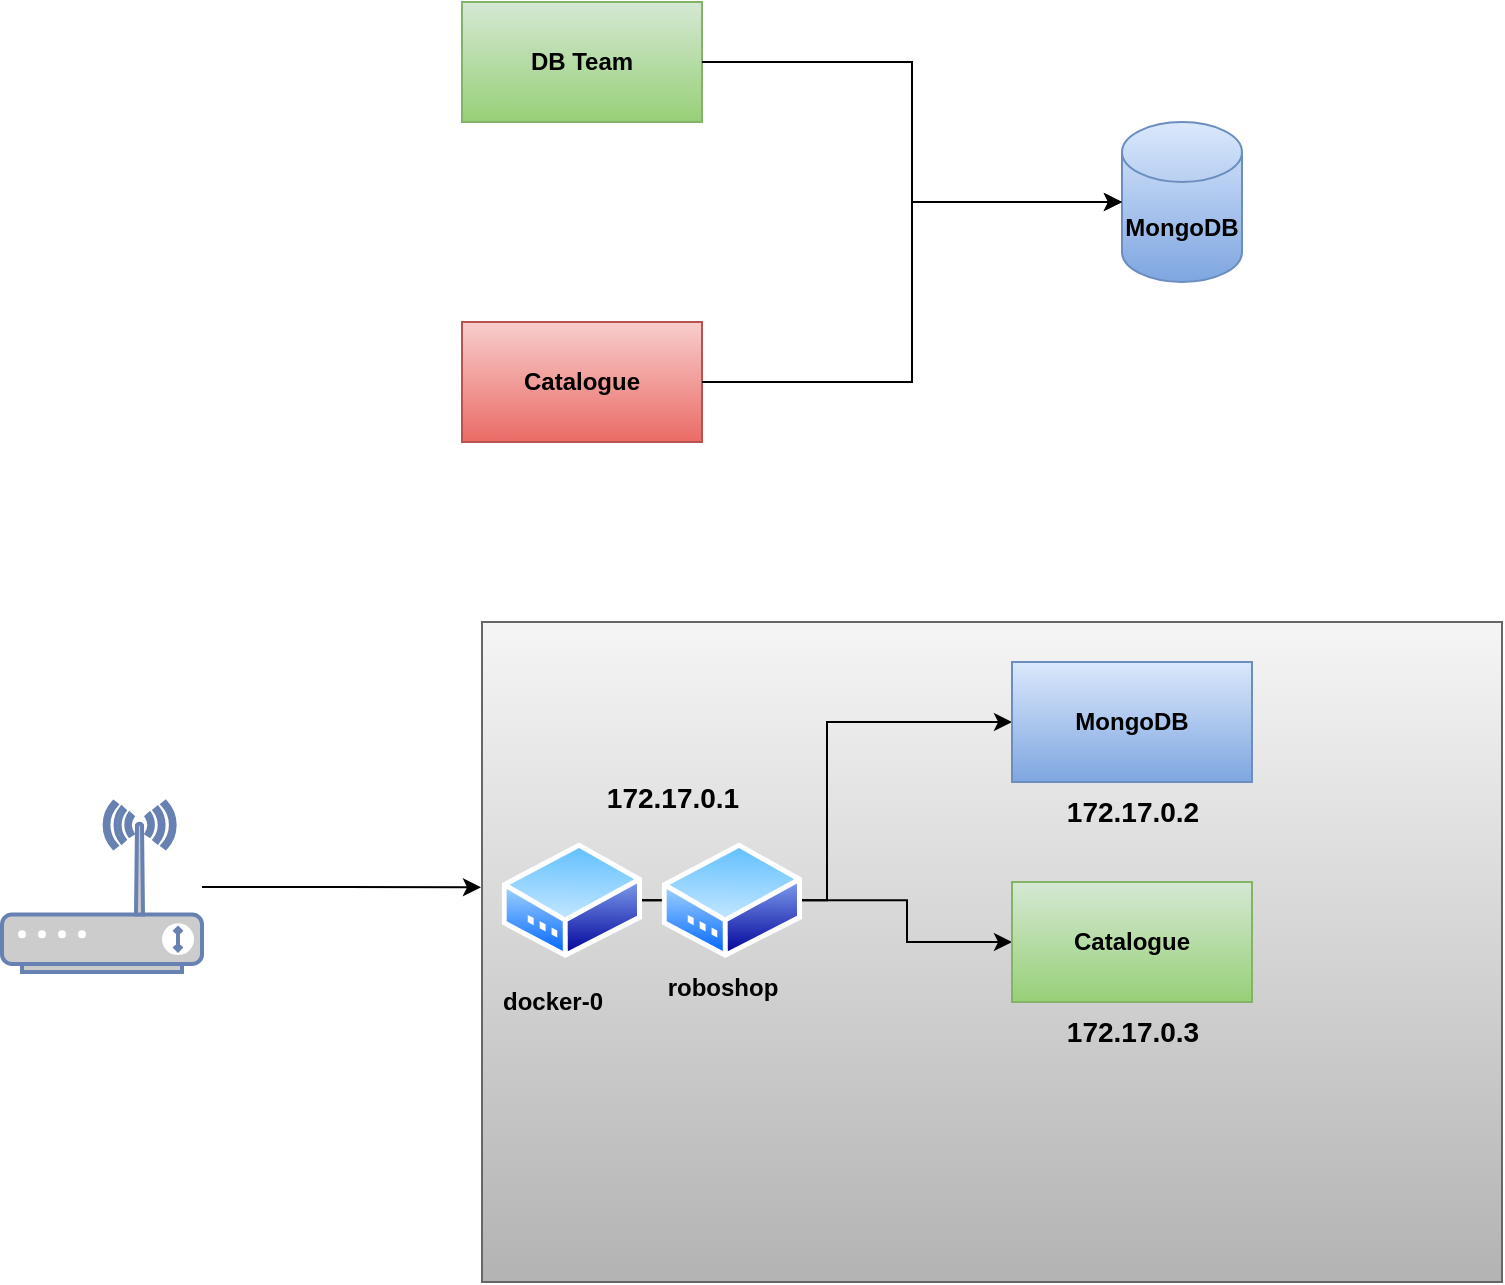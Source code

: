 <mxfile version="28.0.4">
  <diagram name="Page-1" id="m8liD7HMKUUjWRQe8MN4">
    <mxGraphModel dx="2063" dy="623" grid="1" gridSize="10" guides="1" tooltips="1" connect="1" arrows="1" fold="1" page="1" pageScale="1" pageWidth="850" pageHeight="1100" math="0" shadow="0">
      <root>
        <mxCell id="0" />
        <mxCell id="1" parent="0" />
        <mxCell id="Q3MAN3WcrOitLLpdYgAi-1" value="&lt;b&gt;MongoDB&lt;/b&gt;" style="shape=cylinder3;whiteSpace=wrap;html=1;boundedLbl=1;backgroundOutline=1;size=15;fillColor=#dae8fc;gradientColor=#7ea6e0;strokeColor=#6c8ebf;" parent="1" vertex="1">
          <mxGeometry x="480" y="150" width="60" height="80" as="geometry" />
        </mxCell>
        <mxCell id="Q3MAN3WcrOitLLpdYgAi-2" value="&lt;b&gt;DB Team&lt;/b&gt;" style="rounded=0;whiteSpace=wrap;html=1;fillColor=#d5e8d4;gradientColor=#97d077;strokeColor=#82b366;" parent="1" vertex="1">
          <mxGeometry x="150" y="90" width="120" height="60" as="geometry" />
        </mxCell>
        <mxCell id="Q3MAN3WcrOitLLpdYgAi-3" style="edgeStyle=orthogonalEdgeStyle;rounded=0;orthogonalLoop=1;jettySize=auto;html=1;entryX=0;entryY=0.5;entryDx=0;entryDy=0;entryPerimeter=0;" parent="1" source="Q3MAN3WcrOitLLpdYgAi-2" target="Q3MAN3WcrOitLLpdYgAi-1" edge="1">
          <mxGeometry relative="1" as="geometry" />
        </mxCell>
        <mxCell id="Q3MAN3WcrOitLLpdYgAi-4" value="&lt;b&gt;Catalogue&lt;/b&gt;" style="rounded=0;whiteSpace=wrap;html=1;fillColor=#f8cecc;gradientColor=#ea6b66;strokeColor=#b85450;" parent="1" vertex="1">
          <mxGeometry x="150" y="250" width="120" height="60" as="geometry" />
        </mxCell>
        <mxCell id="Q3MAN3WcrOitLLpdYgAi-5" style="edgeStyle=orthogonalEdgeStyle;rounded=0;orthogonalLoop=1;jettySize=auto;html=1;entryX=0;entryY=0.5;entryDx=0;entryDy=0;entryPerimeter=0;" parent="1" source="Q3MAN3WcrOitLLpdYgAi-4" target="Q3MAN3WcrOitLLpdYgAi-1" edge="1">
          <mxGeometry relative="1" as="geometry" />
        </mxCell>
        <mxCell id="Q3MAN3WcrOitLLpdYgAi-6" value="" style="rounded=0;whiteSpace=wrap;html=1;fillColor=#f5f5f5;gradientColor=#b3b3b3;strokeColor=#666666;" parent="1" vertex="1">
          <mxGeometry x="160" y="400" width="510" height="330" as="geometry" />
        </mxCell>
        <mxCell id="Q3MAN3WcrOitLLpdYgAi-7" value="" style="fontColor=#0066CC;verticalAlign=top;verticalLabelPosition=bottom;labelPosition=center;align=center;html=1;outlineConnect=0;fillColor=#CCCCCC;strokeColor=#6881B3;gradientColor=none;gradientDirection=north;strokeWidth=2;shape=mxgraph.networks.wireless_modem;" parent="1" vertex="1">
          <mxGeometry x="-80" y="490" width="100" height="85" as="geometry" />
        </mxCell>
        <mxCell id="Q3MAN3WcrOitLLpdYgAi-9" style="edgeStyle=orthogonalEdgeStyle;rounded=0;orthogonalLoop=1;jettySize=auto;html=1;entryX=-0.001;entryY=0.402;entryDx=0;entryDy=0;entryPerimeter=0;" parent="1" source="Q3MAN3WcrOitLLpdYgAi-7" target="Q3MAN3WcrOitLLpdYgAi-6" edge="1">
          <mxGeometry relative="1" as="geometry" />
        </mxCell>
        <mxCell id="Q3MAN3WcrOitLLpdYgAi-14" style="edgeStyle=orthogonalEdgeStyle;rounded=0;orthogonalLoop=1;jettySize=auto;html=1;entryX=0;entryY=0.5;entryDx=0;entryDy=0;" parent="1" source="Q3MAN3WcrOitLLpdYgAi-10" target="Q3MAN3WcrOitLLpdYgAi-12" edge="1">
          <mxGeometry relative="1" as="geometry" />
        </mxCell>
        <mxCell id="Q3MAN3WcrOitLLpdYgAi-15" style="edgeStyle=orthogonalEdgeStyle;rounded=0;orthogonalLoop=1;jettySize=auto;html=1;entryX=0;entryY=0.5;entryDx=0;entryDy=0;" parent="1" source="bKcT1fX7BORTLiFpCOxL-2" target="Q3MAN3WcrOitLLpdYgAi-13" edge="1">
          <mxGeometry relative="1" as="geometry" />
        </mxCell>
        <mxCell id="Q3MAN3WcrOitLLpdYgAi-10" value="" style="image;aspect=fixed;perimeter=ellipsePerimeter;html=1;align=center;shadow=0;dashed=0;spacingTop=3;image=img/lib/active_directory/modem.svg;" parent="1" vertex="1">
          <mxGeometry x="169.82" y="510" width="70.18" height="58.25" as="geometry" />
        </mxCell>
        <mxCell id="Q3MAN3WcrOitLLpdYgAi-11" value="&lt;b&gt;docker-0&lt;/b&gt;" style="text;html=1;align=center;verticalAlign=middle;resizable=0;points=[];autosize=1;strokeColor=none;fillColor=none;" parent="1" vertex="1">
          <mxGeometry x="160" y="575" width="70" height="30" as="geometry" />
        </mxCell>
        <mxCell id="Q3MAN3WcrOitLLpdYgAi-12" value="&lt;b&gt;MongoDB&lt;/b&gt;" style="rounded=0;whiteSpace=wrap;html=1;fillColor=#dae8fc;gradientColor=#7ea6e0;strokeColor=#6c8ebf;" parent="1" vertex="1">
          <mxGeometry x="425" y="420" width="120" height="60" as="geometry" />
        </mxCell>
        <mxCell id="Q3MAN3WcrOitLLpdYgAi-13" value="&lt;b&gt;Catalogue&lt;/b&gt;" style="rounded=0;whiteSpace=wrap;html=1;fillColor=#d5e8d4;gradientColor=#97d077;strokeColor=#82b366;" parent="1" vertex="1">
          <mxGeometry x="425" y="530" width="120" height="60" as="geometry" />
        </mxCell>
        <mxCell id="Q3MAN3WcrOitLLpdYgAi-16" value="&lt;b&gt;&lt;font style=&quot;font-size: 14px;&quot;&gt;172.17.0.3&lt;/font&gt;&lt;/b&gt;" style="text;html=1;align=center;verticalAlign=middle;resizable=0;points=[];autosize=1;strokeColor=none;fillColor=none;strokeWidth=2;" parent="1" vertex="1">
          <mxGeometry x="440" y="590" width="90" height="30" as="geometry" />
        </mxCell>
        <mxCell id="Q3MAN3WcrOitLLpdYgAi-17" value="&lt;font style=&quot;font-size: 14px;&quot;&gt;&lt;b&gt;172.17.0.2&lt;/b&gt;&lt;/font&gt;" style="text;html=1;align=center;verticalAlign=middle;resizable=0;points=[];autosize=1;strokeColor=none;fillColor=none;" parent="1" vertex="1">
          <mxGeometry x="440" y="480" width="90" height="30" as="geometry" />
        </mxCell>
        <mxCell id="Q3MAN3WcrOitLLpdYgAi-18" value="&lt;b&gt;&lt;font style=&quot;font-size: 14px;&quot;&gt;172.17.0.1&lt;/font&gt;&lt;/b&gt;" style="text;html=1;align=center;verticalAlign=middle;resizable=0;points=[];autosize=1;strokeColor=none;fillColor=none;" parent="1" vertex="1">
          <mxGeometry x="210" y="473.38" width="90" height="30" as="geometry" />
        </mxCell>
        <mxCell id="bKcT1fX7BORTLiFpCOxL-1" value="&lt;b&gt;roboshop&lt;/b&gt;" style="text;html=1;align=center;verticalAlign=middle;resizable=0;points=[];autosize=1;strokeColor=none;fillColor=none;" vertex="1" parent="1">
          <mxGeometry x="240" y="568.25" width="80" height="30" as="geometry" />
        </mxCell>
        <mxCell id="bKcT1fX7BORTLiFpCOxL-3" value="" style="edgeStyle=orthogonalEdgeStyle;rounded=0;orthogonalLoop=1;jettySize=auto;html=1;entryX=0;entryY=0.5;entryDx=0;entryDy=0;" edge="1" parent="1" source="Q3MAN3WcrOitLLpdYgAi-10" target="bKcT1fX7BORTLiFpCOxL-2">
          <mxGeometry relative="1" as="geometry">
            <mxPoint x="240" y="539" as="sourcePoint" />
            <mxPoint x="425" y="560" as="targetPoint" />
          </mxGeometry>
        </mxCell>
        <mxCell id="bKcT1fX7BORTLiFpCOxL-2" value="" style="image;aspect=fixed;perimeter=ellipsePerimeter;html=1;align=center;shadow=0;dashed=0;spacingTop=3;image=img/lib/active_directory/modem.svg;" vertex="1" parent="1">
          <mxGeometry x="249.82" y="510" width="70.18" height="58.25" as="geometry" />
        </mxCell>
      </root>
    </mxGraphModel>
  </diagram>
</mxfile>
